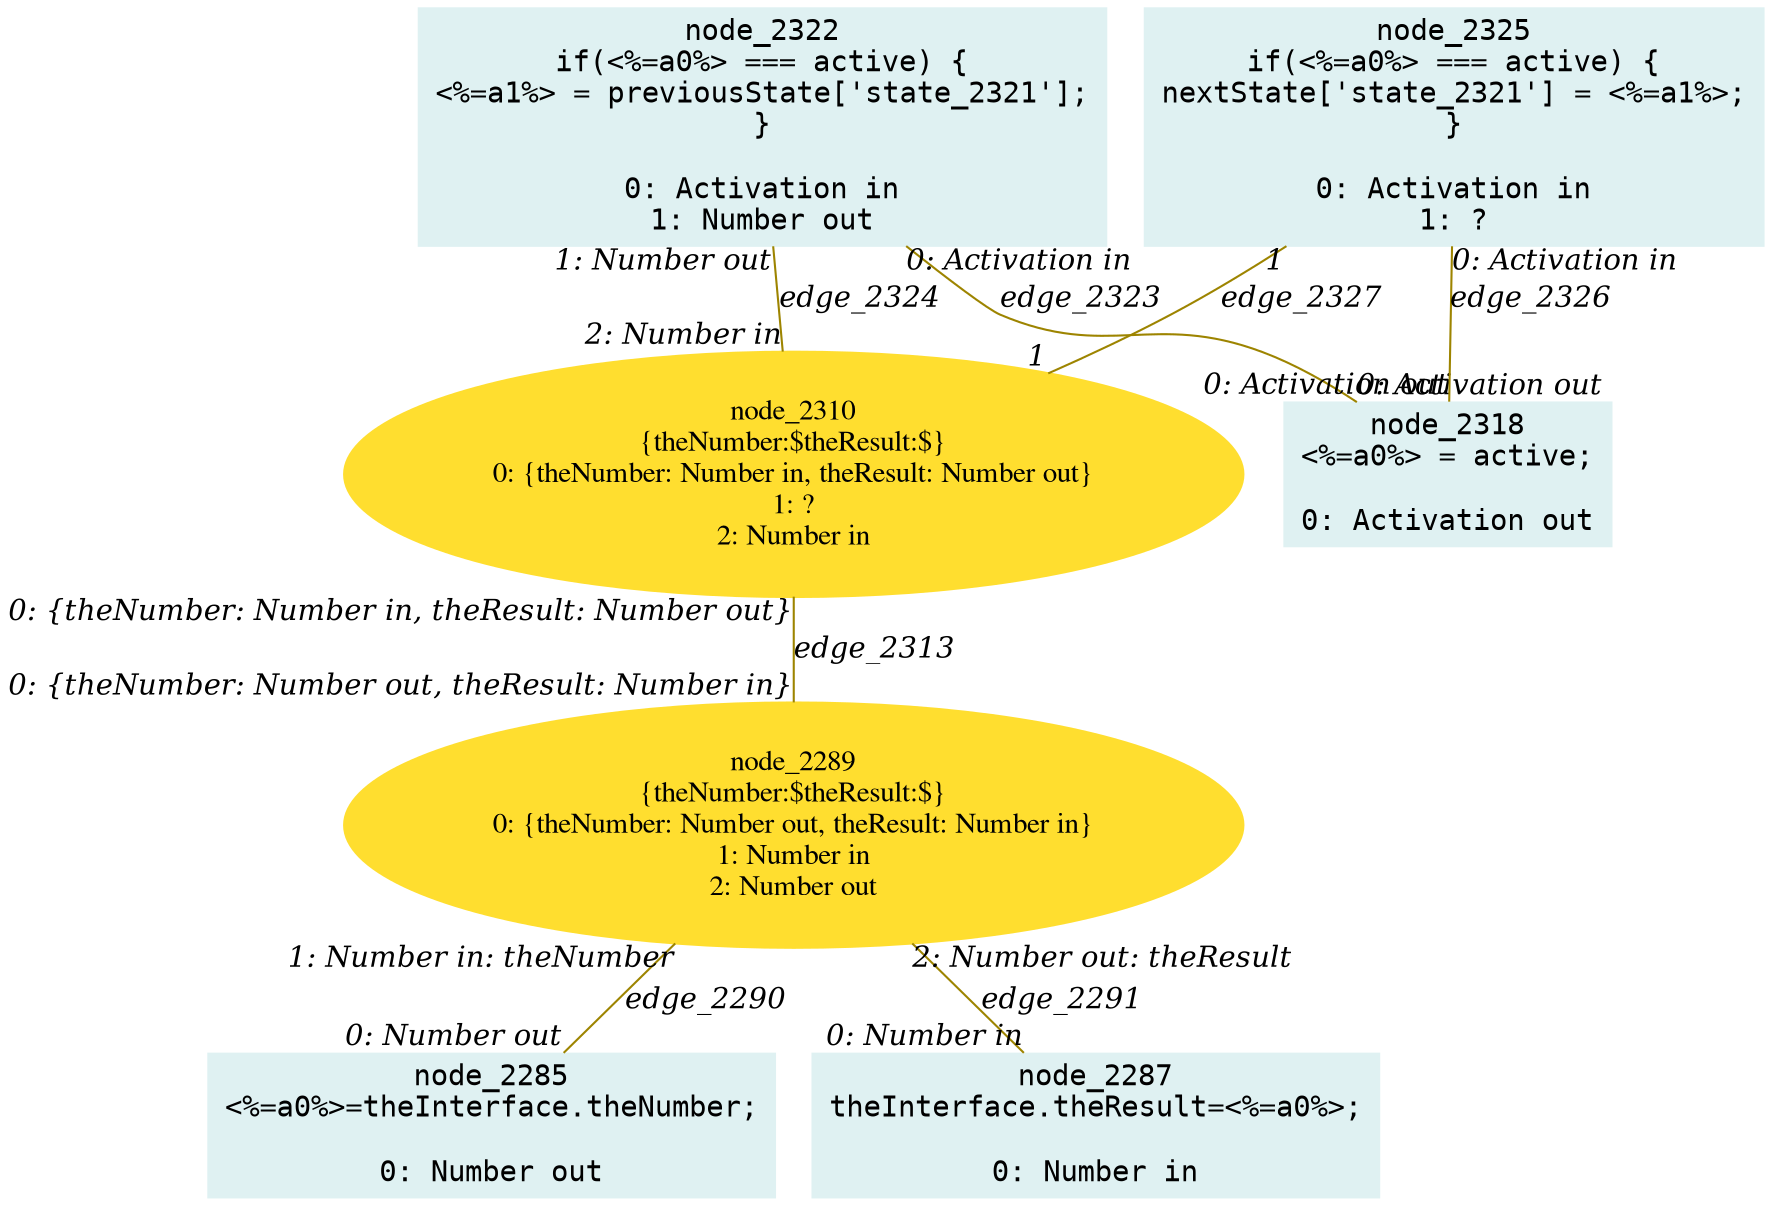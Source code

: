 digraph g{node_2285 [shape="box", style="filled", color="#dff1f2", fontname="Courier", label="node_2285
<%=a0%>=theInterface.theNumber;

0: Number out" ]
node_2287 [shape="box", style="filled", color="#dff1f2", fontname="Courier", label="node_2287
theInterface.theResult=<%=a0%>;

0: Number in" ]
node_2289 [shape="ellipse", style="filled", color="#ffde2f", fontname="Times", label="node_2289
{theNumber:$theResult:$}
0: {theNumber: Number out, theResult: Number in}
1: Number in
2: Number out" ]
node_2310 [shape="ellipse", style="filled", color="#ffde2f", fontname="Times", label="node_2310
{theNumber:$theResult:$}
0: {theNumber: Number in, theResult: Number out}
1: ?
2: Number in" ]
node_2318 [shape="box", style="filled", color="#dff1f2", fontname="Courier", label="node_2318
<%=a0%> = active;

0: Activation out" ]
node_2322 [shape="box", style="filled", color="#dff1f2", fontname="Courier", label="node_2322
if(<%=a0%> === active) {
<%=a1%> = previousState['state_2321'];
}

0: Activation in
1: Number out" ]
node_2325 [shape="box", style="filled", color="#dff1f2", fontname="Courier", label="node_2325
if(<%=a0%> === active) {
nextState['state_2321'] = <%=a1%>;
}

0: Activation in
1: ?" ]
node_2289 -> node_2285 [dir=none, arrowHead=none, fontname="Times-Italic", arrowsize=1, color="#9d8400", label="edge_2290",  headlabel="0: Number out", taillabel="1: Number in: theNumber" ]
node_2289 -> node_2287 [dir=none, arrowHead=none, fontname="Times-Italic", arrowsize=1, color="#9d8400", label="edge_2291",  headlabel="0: Number in", taillabel="2: Number out: theResult" ]
node_2310 -> node_2289 [dir=none, arrowHead=none, fontname="Times-Italic", arrowsize=1, color="#9d8400", label="edge_2313",  headlabel="0: {theNumber: Number out, theResult: Number in}", taillabel="0: {theNumber: Number in, theResult: Number out}" ]
node_2322 -> node_2318 [dir=none, arrowHead=none, fontname="Times-Italic", arrowsize=1, color="#9d8400", label="edge_2323",  headlabel="0: Activation out", taillabel="0: Activation in" ]
node_2322 -> node_2310 [dir=none, arrowHead=none, fontname="Times-Italic", arrowsize=1, color="#9d8400", label="edge_2324",  headlabel="2: Number in", taillabel="1: Number out" ]
node_2325 -> node_2318 [dir=none, arrowHead=none, fontname="Times-Italic", arrowsize=1, color="#9d8400", label="edge_2326",  headlabel="0: Activation out", taillabel="0: Activation in" ]
node_2325 -> node_2310 [dir=none, arrowHead=none, fontname="Times-Italic", arrowsize=1, color="#9d8400", label="edge_2327",  headlabel="1", taillabel="1" ]
}